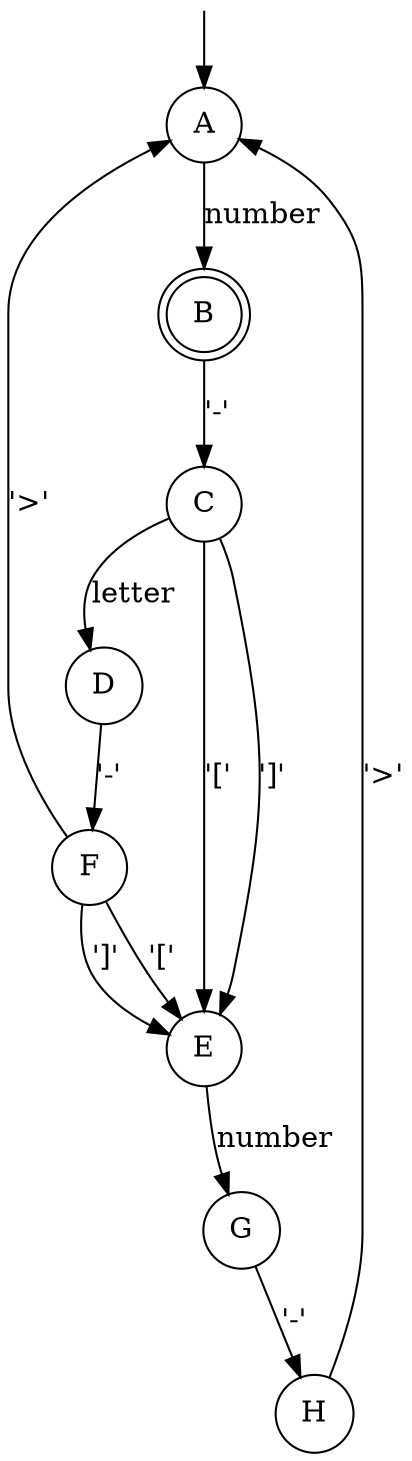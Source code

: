 digraph {
    node [shape=circle]
    Q0 [style=invisible, height=0, width=0, fixedsize=true]
    Q0 -> A
    
    A -> B [label="number"]
    B -> C [label="'-'"]
    C -> D [label="letter"]
    C -> E [label="'['"]
    C -> E [label="']'"]
    D -> F [label="'-'"]
    F -> E [label="'['"]
    F -> E [label="']'"]
    F -> A [label="'>'"]
    E -> G [label="number"]
    G -> H [label="'-'"]
    H -> A [label="'>'"]

    B [shape=doublecircle];
}
